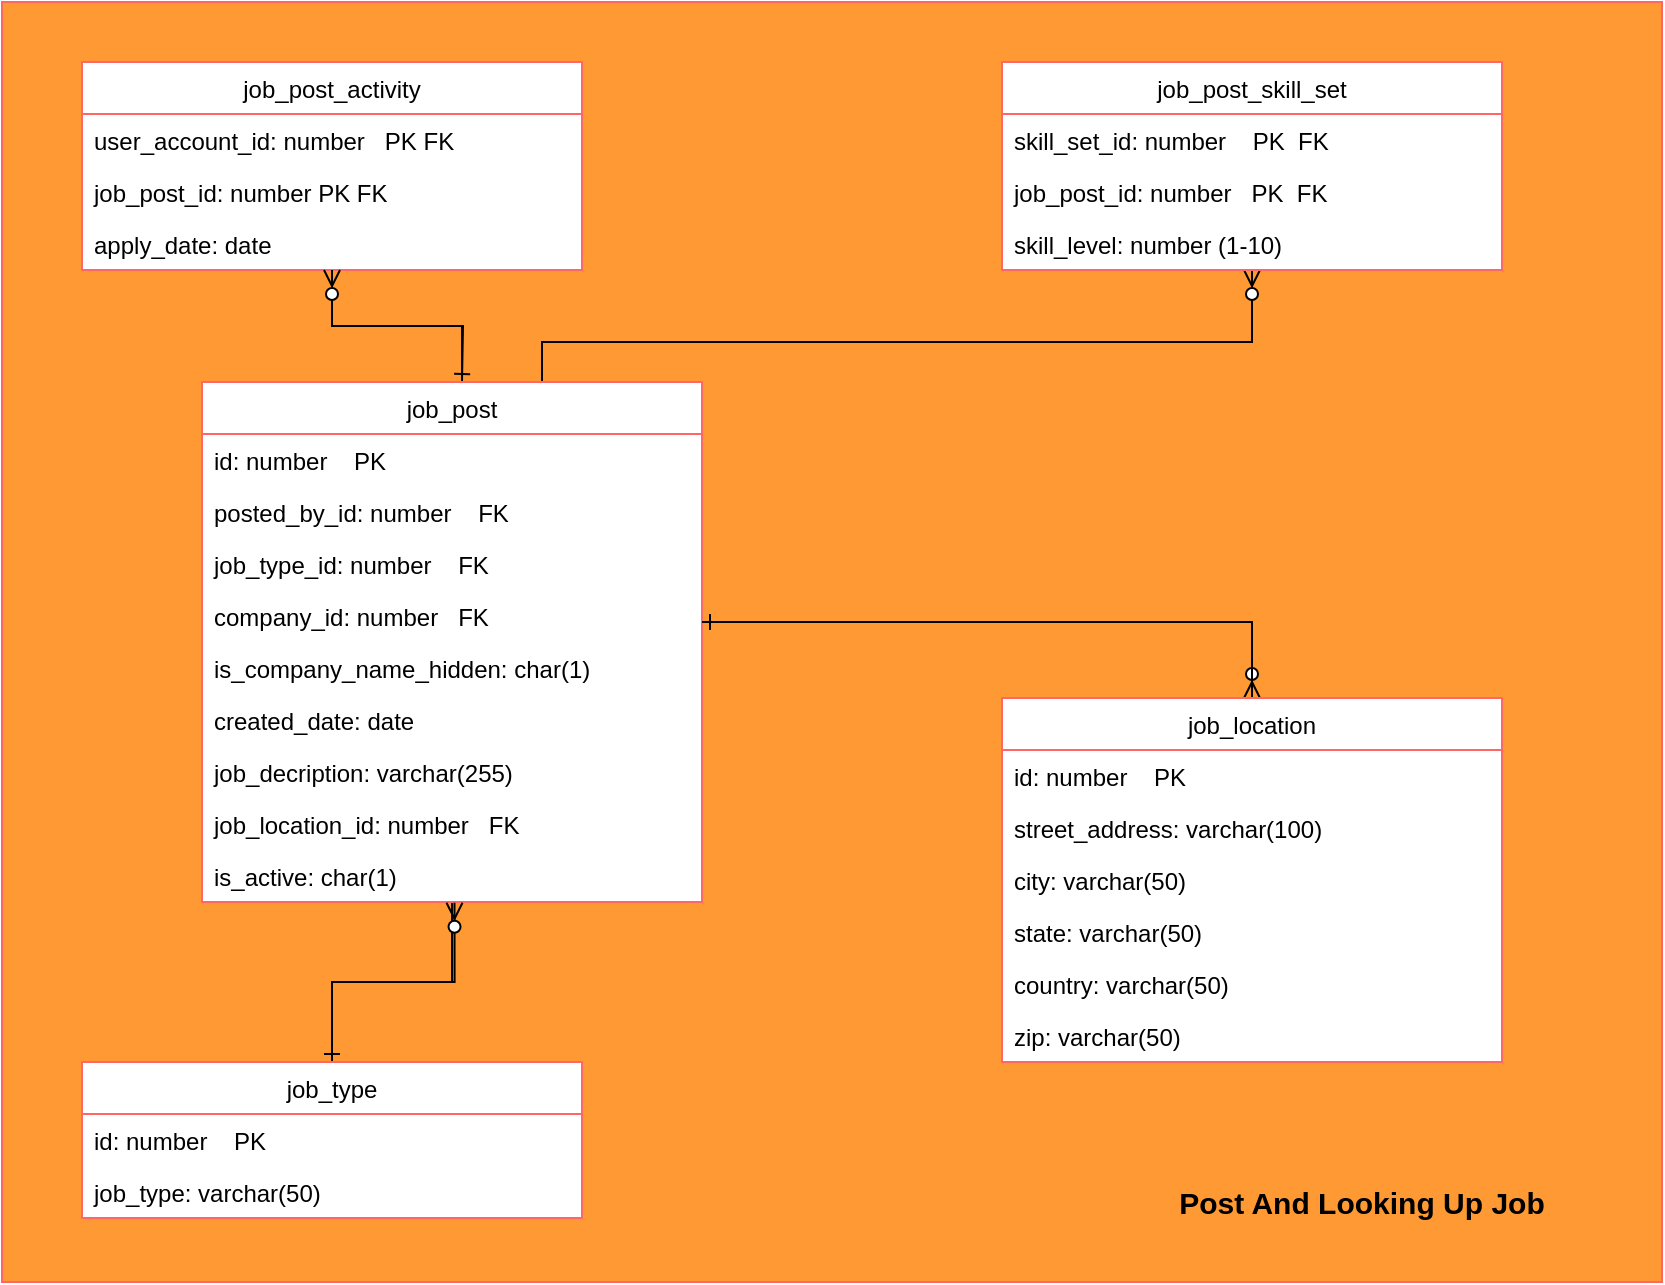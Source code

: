 <mxfile version="14.1.8" type="device"><diagram id="DJZnWmmCmZViXU85M6-U" name="Page-1"><mxGraphModel dx="1002" dy="572" grid="1" gridSize="10" guides="1" tooltips="1" connect="1" arrows="1" fold="1" page="1" pageScale="1" pageWidth="850" pageHeight="1100" math="0" shadow="0"><root><mxCell id="0"/><mxCell id="1" parent="0"/><mxCell id="6dEq9aDhjHhqTH002Qrg-2" value="" style="rounded=0;whiteSpace=wrap;html=1;strokeColor=#FF6666;fillColor=#FF9933;" vertex="1" parent="1"><mxGeometry width="830" height="640" as="geometry"/></mxCell><mxCell id="6dEq9aDhjHhqTH002Qrg-37" style="edgeStyle=orthogonalEdgeStyle;rounded=0;orthogonalLoop=1;jettySize=auto;html=1;endArrow=ERone;endFill=0;" edge="1" parent="1" source="6dEq9aDhjHhqTH002Qrg-3"><mxGeometry relative="1" as="geometry"><mxPoint x="230" y="190.0" as="targetPoint"/></mxGeometry></mxCell><mxCell id="6dEq9aDhjHhqTH002Qrg-3" value="job_post_activity" style="swimlane;fontStyle=0;childLayout=stackLayout;horizontal=1;startSize=26;horizontalStack=0;resizeParent=1;resizeParentMax=0;resizeLast=0;collapsible=1;marginBottom=0;strokeColor=#FF6666;fillColor=#FFFFFF;swimlaneFillColor=#ffffff;" vertex="1" parent="1"><mxGeometry x="40" y="30" width="250" height="104" as="geometry"/></mxCell><mxCell id="6dEq9aDhjHhqTH002Qrg-4" value="user_account_id: number   PK FK" style="text;strokeColor=none;fillColor=none;align=left;verticalAlign=top;spacingLeft=4;spacingRight=4;overflow=hidden;rotatable=0;points=[[0,0.5],[1,0.5]];portConstraint=eastwest;" vertex="1" parent="6dEq9aDhjHhqTH002Qrg-3"><mxGeometry y="26" width="250" height="26" as="geometry"/></mxCell><mxCell id="6dEq9aDhjHhqTH002Qrg-5" value="job_post_id: number PK FK" style="text;strokeColor=none;fillColor=none;align=left;verticalAlign=top;spacingLeft=4;spacingRight=4;overflow=hidden;rotatable=0;points=[[0,0.5],[1,0.5]];portConstraint=eastwest;" vertex="1" parent="6dEq9aDhjHhqTH002Qrg-3"><mxGeometry y="52" width="250" height="26" as="geometry"/></mxCell><mxCell id="6dEq9aDhjHhqTH002Qrg-6" value="apply_date: date" style="text;strokeColor=none;fillColor=none;align=left;verticalAlign=top;spacingLeft=4;spacingRight=4;overflow=hidden;rotatable=0;points=[[0,0.5],[1,0.5]];portConstraint=eastwest;" vertex="1" parent="6dEq9aDhjHhqTH002Qrg-3"><mxGeometry y="78" width="250" height="26" as="geometry"/></mxCell><mxCell id="6dEq9aDhjHhqTH002Qrg-36" style="edgeStyle=orthogonalEdgeStyle;rounded=0;orthogonalLoop=1;jettySize=auto;html=1;endArrow=ERzeroToMany;endFill=1;" edge="1" parent="1" source="6dEq9aDhjHhqTH002Qrg-7" target="6dEq9aDhjHhqTH002Qrg-3"><mxGeometry relative="1" as="geometry"><Array as="points"><mxPoint x="230" y="162"/><mxPoint x="165" y="162"/></Array></mxGeometry></mxCell><mxCell id="6dEq9aDhjHhqTH002Qrg-38" style="edgeStyle=orthogonalEdgeStyle;rounded=0;orthogonalLoop=1;jettySize=auto;html=1;endArrow=ERzeroToMany;endFill=1;" edge="1" parent="1" source="6dEq9aDhjHhqTH002Qrg-7" target="6dEq9aDhjHhqTH002Qrg-24"><mxGeometry relative="1" as="geometry"><Array as="points"><mxPoint x="270" y="170"/><mxPoint x="625" y="170"/></Array></mxGeometry></mxCell><mxCell id="6dEq9aDhjHhqTH002Qrg-39" style="edgeStyle=orthogonalEdgeStyle;rounded=0;orthogonalLoop=1;jettySize=auto;html=1;endArrow=ERone;endFill=0;" edge="1" parent="1" source="6dEq9aDhjHhqTH002Qrg-7" target="6dEq9aDhjHhqTH002Qrg-17"><mxGeometry relative="1" as="geometry"/></mxCell><mxCell id="6dEq9aDhjHhqTH002Qrg-42" style="edgeStyle=orthogonalEdgeStyle;rounded=0;orthogonalLoop=1;jettySize=auto;html=1;entryX=0.5;entryY=0;entryDx=0;entryDy=0;endArrow=ERzeroToMany;endFill=1;" edge="1" parent="1" source="6dEq9aDhjHhqTH002Qrg-7" target="6dEq9aDhjHhqTH002Qrg-25"><mxGeometry relative="1" as="geometry"><Array as="points"><mxPoint x="625" y="310"/></Array></mxGeometry></mxCell><mxCell id="6dEq9aDhjHhqTH002Qrg-7" value="job_post" style="swimlane;fontStyle=0;childLayout=stackLayout;horizontal=1;startSize=26;horizontalStack=0;resizeParent=1;resizeParentMax=0;resizeLast=0;collapsible=1;marginBottom=0;strokeColor=#FF6666;fillColor=#FFFFFF;swimlaneFillColor=#ffffff;" vertex="1" parent="1"><mxGeometry x="100" y="190" width="250" height="260" as="geometry"/></mxCell><mxCell id="6dEq9aDhjHhqTH002Qrg-8" value="id: number    PK" style="text;strokeColor=none;fillColor=none;align=left;verticalAlign=top;spacingLeft=4;spacingRight=4;overflow=hidden;rotatable=0;points=[[0,0.5],[1,0.5]];portConstraint=eastwest;" vertex="1" parent="6dEq9aDhjHhqTH002Qrg-7"><mxGeometry y="26" width="250" height="26" as="geometry"/></mxCell><mxCell id="6dEq9aDhjHhqTH002Qrg-9" value="posted_by_id: number    FK" style="text;strokeColor=none;fillColor=none;align=left;verticalAlign=top;spacingLeft=4;spacingRight=4;overflow=hidden;rotatable=0;points=[[0,0.5],[1,0.5]];portConstraint=eastwest;" vertex="1" parent="6dEq9aDhjHhqTH002Qrg-7"><mxGeometry y="52" width="250" height="26" as="geometry"/></mxCell><mxCell id="6dEq9aDhjHhqTH002Qrg-10" value="job_type_id: number    FK" style="text;strokeColor=none;fillColor=none;align=left;verticalAlign=top;spacingLeft=4;spacingRight=4;overflow=hidden;rotatable=0;points=[[0,0.5],[1,0.5]];portConstraint=eastwest;" vertex="1" parent="6dEq9aDhjHhqTH002Qrg-7"><mxGeometry y="78" width="250" height="26" as="geometry"/></mxCell><mxCell id="6dEq9aDhjHhqTH002Qrg-12" value="company_id: number   FK" style="text;strokeColor=none;fillColor=none;align=left;verticalAlign=top;spacingLeft=4;spacingRight=4;overflow=hidden;rotatable=0;points=[[0,0.5],[1,0.5]];portConstraint=eastwest;" vertex="1" parent="6dEq9aDhjHhqTH002Qrg-7"><mxGeometry y="104" width="250" height="26" as="geometry"/></mxCell><mxCell id="6dEq9aDhjHhqTH002Qrg-11" value="is_company_name_hidden: char(1)" style="text;strokeColor=none;fillColor=none;align=left;verticalAlign=top;spacingLeft=4;spacingRight=4;overflow=hidden;rotatable=0;points=[[0,0.5],[1,0.5]];portConstraint=eastwest;" vertex="1" parent="6dEq9aDhjHhqTH002Qrg-7"><mxGeometry y="130" width="250" height="26" as="geometry"/></mxCell><mxCell id="6dEq9aDhjHhqTH002Qrg-14" value="created_date: date" style="text;strokeColor=none;fillColor=none;align=left;verticalAlign=top;spacingLeft=4;spacingRight=4;overflow=hidden;rotatable=0;points=[[0,0.5],[1,0.5]];portConstraint=eastwest;" vertex="1" parent="6dEq9aDhjHhqTH002Qrg-7"><mxGeometry y="156" width="250" height="26" as="geometry"/></mxCell><mxCell id="6dEq9aDhjHhqTH002Qrg-16" value="job_decription: varchar(255)" style="text;strokeColor=none;fillColor=none;align=left;verticalAlign=top;spacingLeft=4;spacingRight=4;overflow=hidden;rotatable=0;points=[[0,0.5],[1,0.5]];portConstraint=eastwest;" vertex="1" parent="6dEq9aDhjHhqTH002Qrg-7"><mxGeometry y="182" width="250" height="26" as="geometry"/></mxCell><mxCell id="6dEq9aDhjHhqTH002Qrg-15" value="job_location_id: number   FK" style="text;strokeColor=none;fillColor=none;align=left;verticalAlign=top;spacingLeft=4;spacingRight=4;overflow=hidden;rotatable=0;points=[[0,0.5],[1,0.5]];portConstraint=eastwest;" vertex="1" parent="6dEq9aDhjHhqTH002Qrg-7"><mxGeometry y="208" width="250" height="26" as="geometry"/></mxCell><mxCell id="6dEq9aDhjHhqTH002Qrg-13" value="is_active: char(1)" style="text;strokeColor=none;fillColor=none;align=left;verticalAlign=top;spacingLeft=4;spacingRight=4;overflow=hidden;rotatable=0;points=[[0,0.5],[1,0.5]];portConstraint=eastwest;" vertex="1" parent="6dEq9aDhjHhqTH002Qrg-7"><mxGeometry y="234" width="250" height="26" as="geometry"/></mxCell><mxCell id="6dEq9aDhjHhqTH002Qrg-40" style="edgeStyle=orthogonalEdgeStyle;rounded=0;orthogonalLoop=1;jettySize=auto;html=1;entryX=0.505;entryY=1.014;entryDx=0;entryDy=0;entryPerimeter=0;endArrow=ERzeroToMany;endFill=1;" edge="1" parent="1" source="6dEq9aDhjHhqTH002Qrg-17" target="6dEq9aDhjHhqTH002Qrg-13"><mxGeometry relative="1" as="geometry"/></mxCell><mxCell id="6dEq9aDhjHhqTH002Qrg-17" value="job_type" style="swimlane;fontStyle=0;childLayout=stackLayout;horizontal=1;startSize=26;horizontalStack=0;resizeParent=1;resizeParentMax=0;resizeLast=0;collapsible=1;marginBottom=0;strokeColor=#FF6666;fillColor=#FFFFFF;swimlaneFillColor=#ffffff;" vertex="1" parent="1"><mxGeometry x="40" y="530" width="250" height="78" as="geometry"/></mxCell><mxCell id="6dEq9aDhjHhqTH002Qrg-18" value="id: number    PK" style="text;strokeColor=none;fillColor=none;align=left;verticalAlign=top;spacingLeft=4;spacingRight=4;overflow=hidden;rotatable=0;points=[[0,0.5],[1,0.5]];portConstraint=eastwest;" vertex="1" parent="6dEq9aDhjHhqTH002Qrg-17"><mxGeometry y="26" width="250" height="26" as="geometry"/></mxCell><mxCell id="6dEq9aDhjHhqTH002Qrg-19" value="job_type: varchar(50)" style="text;strokeColor=none;fillColor=none;align=left;verticalAlign=top;spacingLeft=4;spacingRight=4;overflow=hidden;rotatable=0;points=[[0,0.5],[1,0.5]];portConstraint=eastwest;" vertex="1" parent="6dEq9aDhjHhqTH002Qrg-17"><mxGeometry y="52" width="250" height="26" as="geometry"/></mxCell><mxCell id="6dEq9aDhjHhqTH002Qrg-21" value="job_post_skill_set" style="swimlane;fontStyle=0;childLayout=stackLayout;horizontal=1;startSize=26;horizontalStack=0;resizeParent=1;resizeParentMax=0;resizeLast=0;collapsible=1;marginBottom=0;strokeColor=#FF6666;fillColor=#FFFFFF;swimlaneFillColor=#ffffff;" vertex="1" parent="1"><mxGeometry x="500" y="30" width="250" height="104" as="geometry"/></mxCell><mxCell id="6dEq9aDhjHhqTH002Qrg-22" value="skill_set_id: number    PK  FK" style="text;strokeColor=none;fillColor=none;align=left;verticalAlign=top;spacingLeft=4;spacingRight=4;overflow=hidden;rotatable=0;points=[[0,0.5],[1,0.5]];portConstraint=eastwest;" vertex="1" parent="6dEq9aDhjHhqTH002Qrg-21"><mxGeometry y="26" width="250" height="26" as="geometry"/></mxCell><mxCell id="6dEq9aDhjHhqTH002Qrg-23" value="job_post_id: number   PK  FK" style="text;strokeColor=none;fillColor=none;align=left;verticalAlign=top;spacingLeft=4;spacingRight=4;overflow=hidden;rotatable=0;points=[[0,0.5],[1,0.5]];portConstraint=eastwest;" vertex="1" parent="6dEq9aDhjHhqTH002Qrg-21"><mxGeometry y="52" width="250" height="26" as="geometry"/></mxCell><mxCell id="6dEq9aDhjHhqTH002Qrg-24" value="skill_level: number (1-10)" style="text;strokeColor=none;fillColor=none;align=left;verticalAlign=top;spacingLeft=4;spacingRight=4;overflow=hidden;rotatable=0;points=[[0,0.5],[1,0.5]];portConstraint=eastwest;" vertex="1" parent="6dEq9aDhjHhqTH002Qrg-21"><mxGeometry y="78" width="250" height="26" as="geometry"/></mxCell><mxCell id="6dEq9aDhjHhqTH002Qrg-41" style="edgeStyle=orthogonalEdgeStyle;rounded=0;orthogonalLoop=1;jettySize=auto;html=1;endArrow=ERone;endFill=0;" edge="1" parent="1" source="6dEq9aDhjHhqTH002Qrg-25" target="6dEq9aDhjHhqTH002Qrg-12"><mxGeometry relative="1" as="geometry"><Array as="points"><mxPoint x="625" y="310"/></Array></mxGeometry></mxCell><mxCell id="6dEq9aDhjHhqTH002Qrg-25" value="job_location" style="swimlane;fontStyle=0;childLayout=stackLayout;horizontal=1;startSize=26;horizontalStack=0;resizeParent=1;resizeParentMax=0;resizeLast=0;collapsible=1;marginBottom=0;strokeColor=#FF6666;fillColor=#FFFFFF;swimlaneFillColor=#ffffff;" vertex="1" parent="1"><mxGeometry x="500" y="348" width="250" height="182" as="geometry"/></mxCell><mxCell id="6dEq9aDhjHhqTH002Qrg-26" value="id: number    PK" style="text;strokeColor=none;fillColor=none;align=left;verticalAlign=top;spacingLeft=4;spacingRight=4;overflow=hidden;rotatable=0;points=[[0,0.5],[1,0.5]];portConstraint=eastwest;" vertex="1" parent="6dEq9aDhjHhqTH002Qrg-25"><mxGeometry y="26" width="250" height="26" as="geometry"/></mxCell><mxCell id="6dEq9aDhjHhqTH002Qrg-27" value="street_address: varchar(100)" style="text;strokeColor=none;fillColor=none;align=left;verticalAlign=top;spacingLeft=4;spacingRight=4;overflow=hidden;rotatable=0;points=[[0,0.5],[1,0.5]];portConstraint=eastwest;" vertex="1" parent="6dEq9aDhjHhqTH002Qrg-25"><mxGeometry y="52" width="250" height="26" as="geometry"/></mxCell><mxCell id="6dEq9aDhjHhqTH002Qrg-28" value="city: varchar(50)" style="text;strokeColor=none;fillColor=none;align=left;verticalAlign=top;spacingLeft=4;spacingRight=4;overflow=hidden;rotatable=0;points=[[0,0.5],[1,0.5]];portConstraint=eastwest;" vertex="1" parent="6dEq9aDhjHhqTH002Qrg-25"><mxGeometry y="78" width="250" height="26" as="geometry"/></mxCell><mxCell id="6dEq9aDhjHhqTH002Qrg-29" value="state: varchar(50)" style="text;strokeColor=none;fillColor=none;align=left;verticalAlign=top;spacingLeft=4;spacingRight=4;overflow=hidden;rotatable=0;points=[[0,0.5],[1,0.5]];portConstraint=eastwest;" vertex="1" parent="6dEq9aDhjHhqTH002Qrg-25"><mxGeometry y="104" width="250" height="26" as="geometry"/></mxCell><mxCell id="6dEq9aDhjHhqTH002Qrg-30" value="country: varchar(50)" style="text;strokeColor=none;fillColor=none;align=left;verticalAlign=top;spacingLeft=4;spacingRight=4;overflow=hidden;rotatable=0;points=[[0,0.5],[1,0.5]];portConstraint=eastwest;" vertex="1" parent="6dEq9aDhjHhqTH002Qrg-25"><mxGeometry y="130" width="250" height="26" as="geometry"/></mxCell><mxCell id="6dEq9aDhjHhqTH002Qrg-31" value="zip: varchar(50)" style="text;strokeColor=none;fillColor=none;align=left;verticalAlign=top;spacingLeft=4;spacingRight=4;overflow=hidden;rotatable=0;points=[[0,0.5],[1,0.5]];portConstraint=eastwest;" vertex="1" parent="6dEq9aDhjHhqTH002Qrg-25"><mxGeometry y="156" width="250" height="26" as="geometry"/></mxCell><mxCell id="6dEq9aDhjHhqTH002Qrg-43" value="Post And Looking Up Job" style="text;html=1;strokeColor=none;fillColor=none;align=center;verticalAlign=middle;whiteSpace=wrap;rounded=0;fontStyle=1;fontSize=15;" vertex="1" parent="1"><mxGeometry x="560" y="580" width="240" height="40" as="geometry"/></mxCell></root></mxGraphModel></diagram></mxfile>